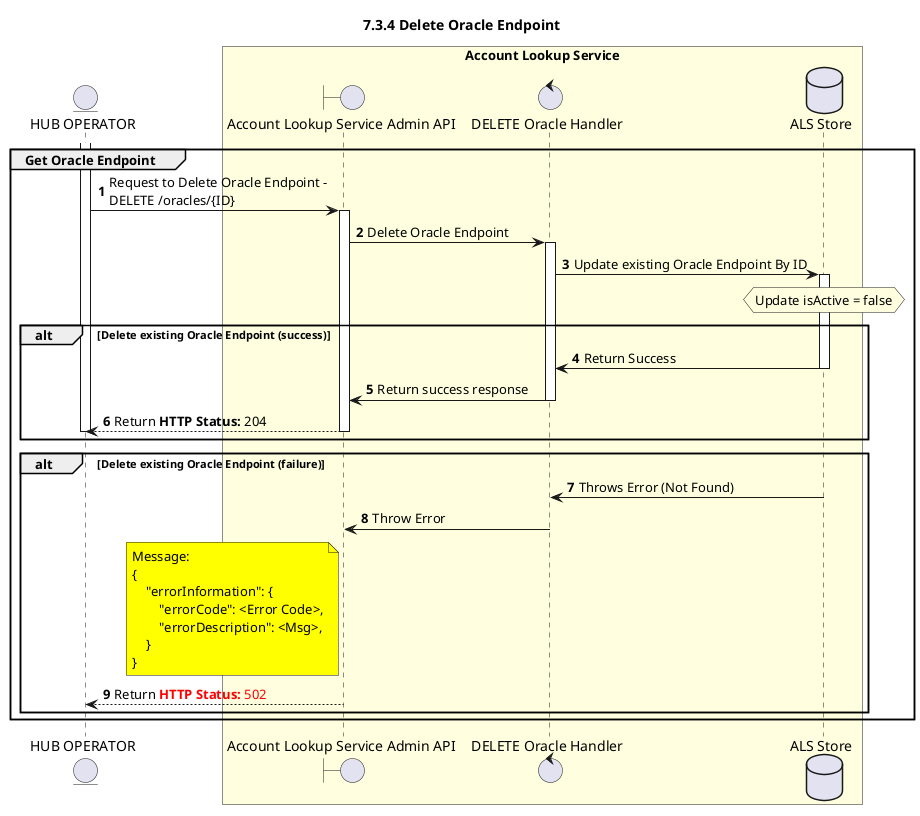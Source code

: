 /'*****
 License
 --------------
 Copyright © 2017 Bill & Melinda Gates Foundation
 The Mojaloop files are made available by the Bill & Melinda Gates Foundation under the Apache License, Version 2.0 (the "License") and you may not use these files except in compliance with the License. You may obtain a copy of the License at
 http://www.apache.org/licenses/LICENSE-2.0
 Unless required by applicable law or agreed to in writing, the Mojaloop files are distributed on an "AS IS" BASIS, WITHOUT WARRANTIES OR CONDITIONS OF ANY KIND, either express or implied. See the License for the specific language governing permissions and limitations under the License.
 Contributors
 --------------
 This is the official list of the Mojaloop project contributors for this file.
 Names of the original copyright holders (individuals or organizations)
 should be listed with a '*' in the first column. People who have
 contributed from an organization can be listed under the organization
 that actually holds the copyright for their contributions (see the
 Gates Foundation organization for an example). Those individuals should have
 their names indented and be marked with a '-'. Email address can be added
 optionally within square brackets <email>.
 * Gates Foundation
 - Name Surname <name.surname@gatesfoundation.com>

 * Rajiv Mothilal <rajiv.mothilal@modusbox.com>
 --------------
 ******'/


@startuml
' declare title
title 7.3.4 Delete Oracle Endpoint

autonumber


' Actor Keys:
' boundary - APIs/Interfaces, etc
' control - ALS Admin Handler
' database - Database Persistent Store

' declare actors
entity "HUB OPERATOR" as OPERATOR
boundary "Account Lookup Service Admin API" as ALSADM
control "DELETE Oracle Handler" as ORC_HANDLER
database "ALS Store" as DB

box "Account Lookup Service" #LightYellow
participant ALSADM
participant ORC_HANDLER
participant DB
end box

' start flow

activate OPERATOR
group Get Oracle Endpoint
  OPERATOR -> ALSADM: Request to Delete Oracle Endpoint -\nDELETE /oracles/{ID}
  activate ALSADM

  ALSADM -> ORC_HANDLER: Delete Oracle Endpoint

  activate ORC_HANDLER
  ORC_HANDLER -> DB: Update existing Oracle Endpoint By ID
  hnote over DB #lightyellow
      Update isActive = false
  end note
  alt Delete existing Oracle Endpoint (success)
      activate DB
      DB -> ORC_HANDLER: Return Success
      deactivate DB

      ORC_HANDLER -> ALSADM: Return success response
      deactivate ORC_HANDLER
      ALSADM --> OPERATOR: Return <color #000000><b>HTTP Status:</b> 204</color>

      deactivate ALSADM
      deactivate OPERATOR
  end
  alt Delete existing Oracle Endpoint (failure)
    DB -> ORC_HANDLER: Throws Error (Not Found)
    ORC_HANDLER -> ALSADM: Throw Error
    note left of ALSADM #yellow
        Message:
        {
            "errorInformation": {
                "errorCode": <Error Code>,
                "errorDescription": <Msg>,
            }
        }
    end note
    ALSADM --> OPERATOR: Return <color #FF0000><b>HTTP Status:</b> 502</color>
  end
end

@enduml
